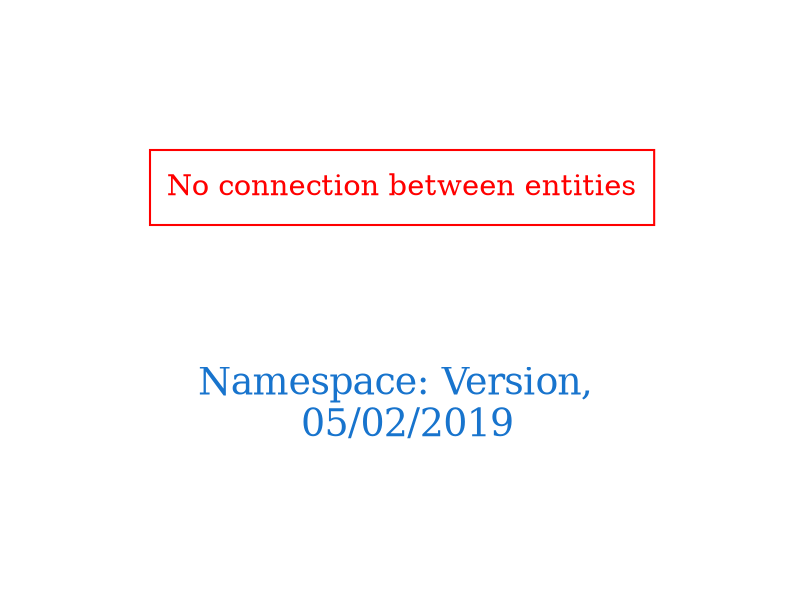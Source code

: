 digraph OGIT_ontology {
 graph [ rankdir= LR,pad=1 
fontsize = 18,
fontcolor= dodgerblue3,label = "\n\n\nNamespace: Version, \n 05/02/2019"];
node[shape=polygon];
edge [  color="gray81"];

"No connection between entities" [fontcolor = "red",color="red", shape="polygon"]
}

